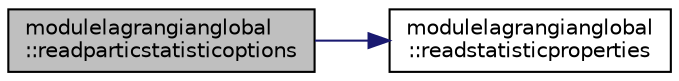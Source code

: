 digraph "modulelagrangianglobal::readparticstatisticoptions"
{
 // LATEX_PDF_SIZE
  edge [fontname="Helvetica",fontsize="10",labelfontname="Helvetica",labelfontsize="10"];
  node [fontname="Helvetica",fontsize="10",shape=record];
  rankdir="LR";
  Node1 [label="modulelagrangianglobal\l::readparticstatisticoptions",height=0.2,width=0.4,color="black", fillcolor="grey75", style="filled", fontcolor="black",tooltip=" "];
  Node1 -> Node2 [color="midnightblue",fontsize="10",style="solid",fontname="Helvetica"];
  Node2 [label="modulelagrangianglobal\l::readstatisticproperties",height=0.2,width=0.4,color="black", fillcolor="white", style="filled",URL="$namespacemodulelagrangianglobal.html#aead4b53bdd55ea198839d3d5eda5c768",tooltip=" "];
}

